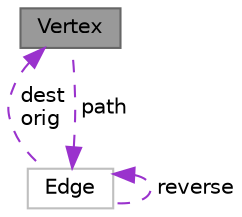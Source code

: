 digraph "Vertex"
{
 // LATEX_PDF_SIZE
  bgcolor="transparent";
  edge [fontname=Helvetica,fontsize=10,labelfontname=Helvetica,labelfontsize=10];
  node [fontname=Helvetica,fontsize=10,shape=box,height=0.2,width=0.4];
  Node1 [label="Vertex",height=0.2,width=0.4,color="gray40", fillcolor="grey60", style="filled", fontcolor="black",tooltip=" "];
  Node2 -> Node1 [dir="back",color="darkorchid3",style="dashed",label=" path" ];
  Node2 [label="Edge",height=0.2,width=0.4,color="grey75", fillcolor="white", style="filled",URL="$class_edge.html",tooltip=" "];
  Node1 -> Node2 [dir="back",color="darkorchid3",style="dashed",label=" dest\norig" ];
  Node2 -> Node2 [dir="back",color="darkorchid3",style="dashed",label=" reverse" ];
}
